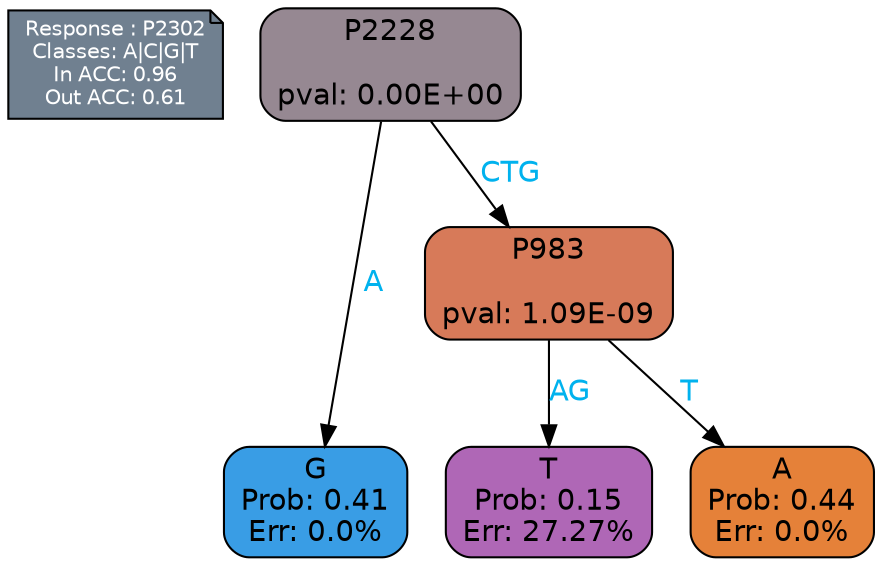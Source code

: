 digraph Tree {
node [shape=box, style="filled, rounded", color="black", fontname=helvetica] ;
graph [ranksep=equally, splines=polylines, bgcolor=transparent, dpi=600] ;
edge [fontname=helvetica] ;
LEGEND [label="Response : P2302
Classes: A|C|G|T
In ACC: 0.96
Out ACC: 0.61
",shape=note,align=left,style=filled,fillcolor="slategray",fontcolor="white",fontsize=10];1 [label="P2228

pval: 0.00E+00", fillcolor="#968892"] ;
2 [label="G
Prob: 0.41
Err: 0.0%", fillcolor="#399de5"] ;
3 [label="P983

pval: 1.09E-09", fillcolor="#d77a59"] ;
4 [label="T
Prob: 0.15
Err: 27.27%", fillcolor="#af67b6"] ;
5 [label="A
Prob: 0.44
Err: 0.0%", fillcolor="#e58139"] ;
1 -> 2 [label="A",fontcolor=deepskyblue2] ;
1 -> 3 [label="CTG",fontcolor=deepskyblue2] ;
3 -> 4 [label="AG",fontcolor=deepskyblue2] ;
3 -> 5 [label="T",fontcolor=deepskyblue2] ;
{rank = same; 2;4;5;}{rank = same; LEGEND;1;}}